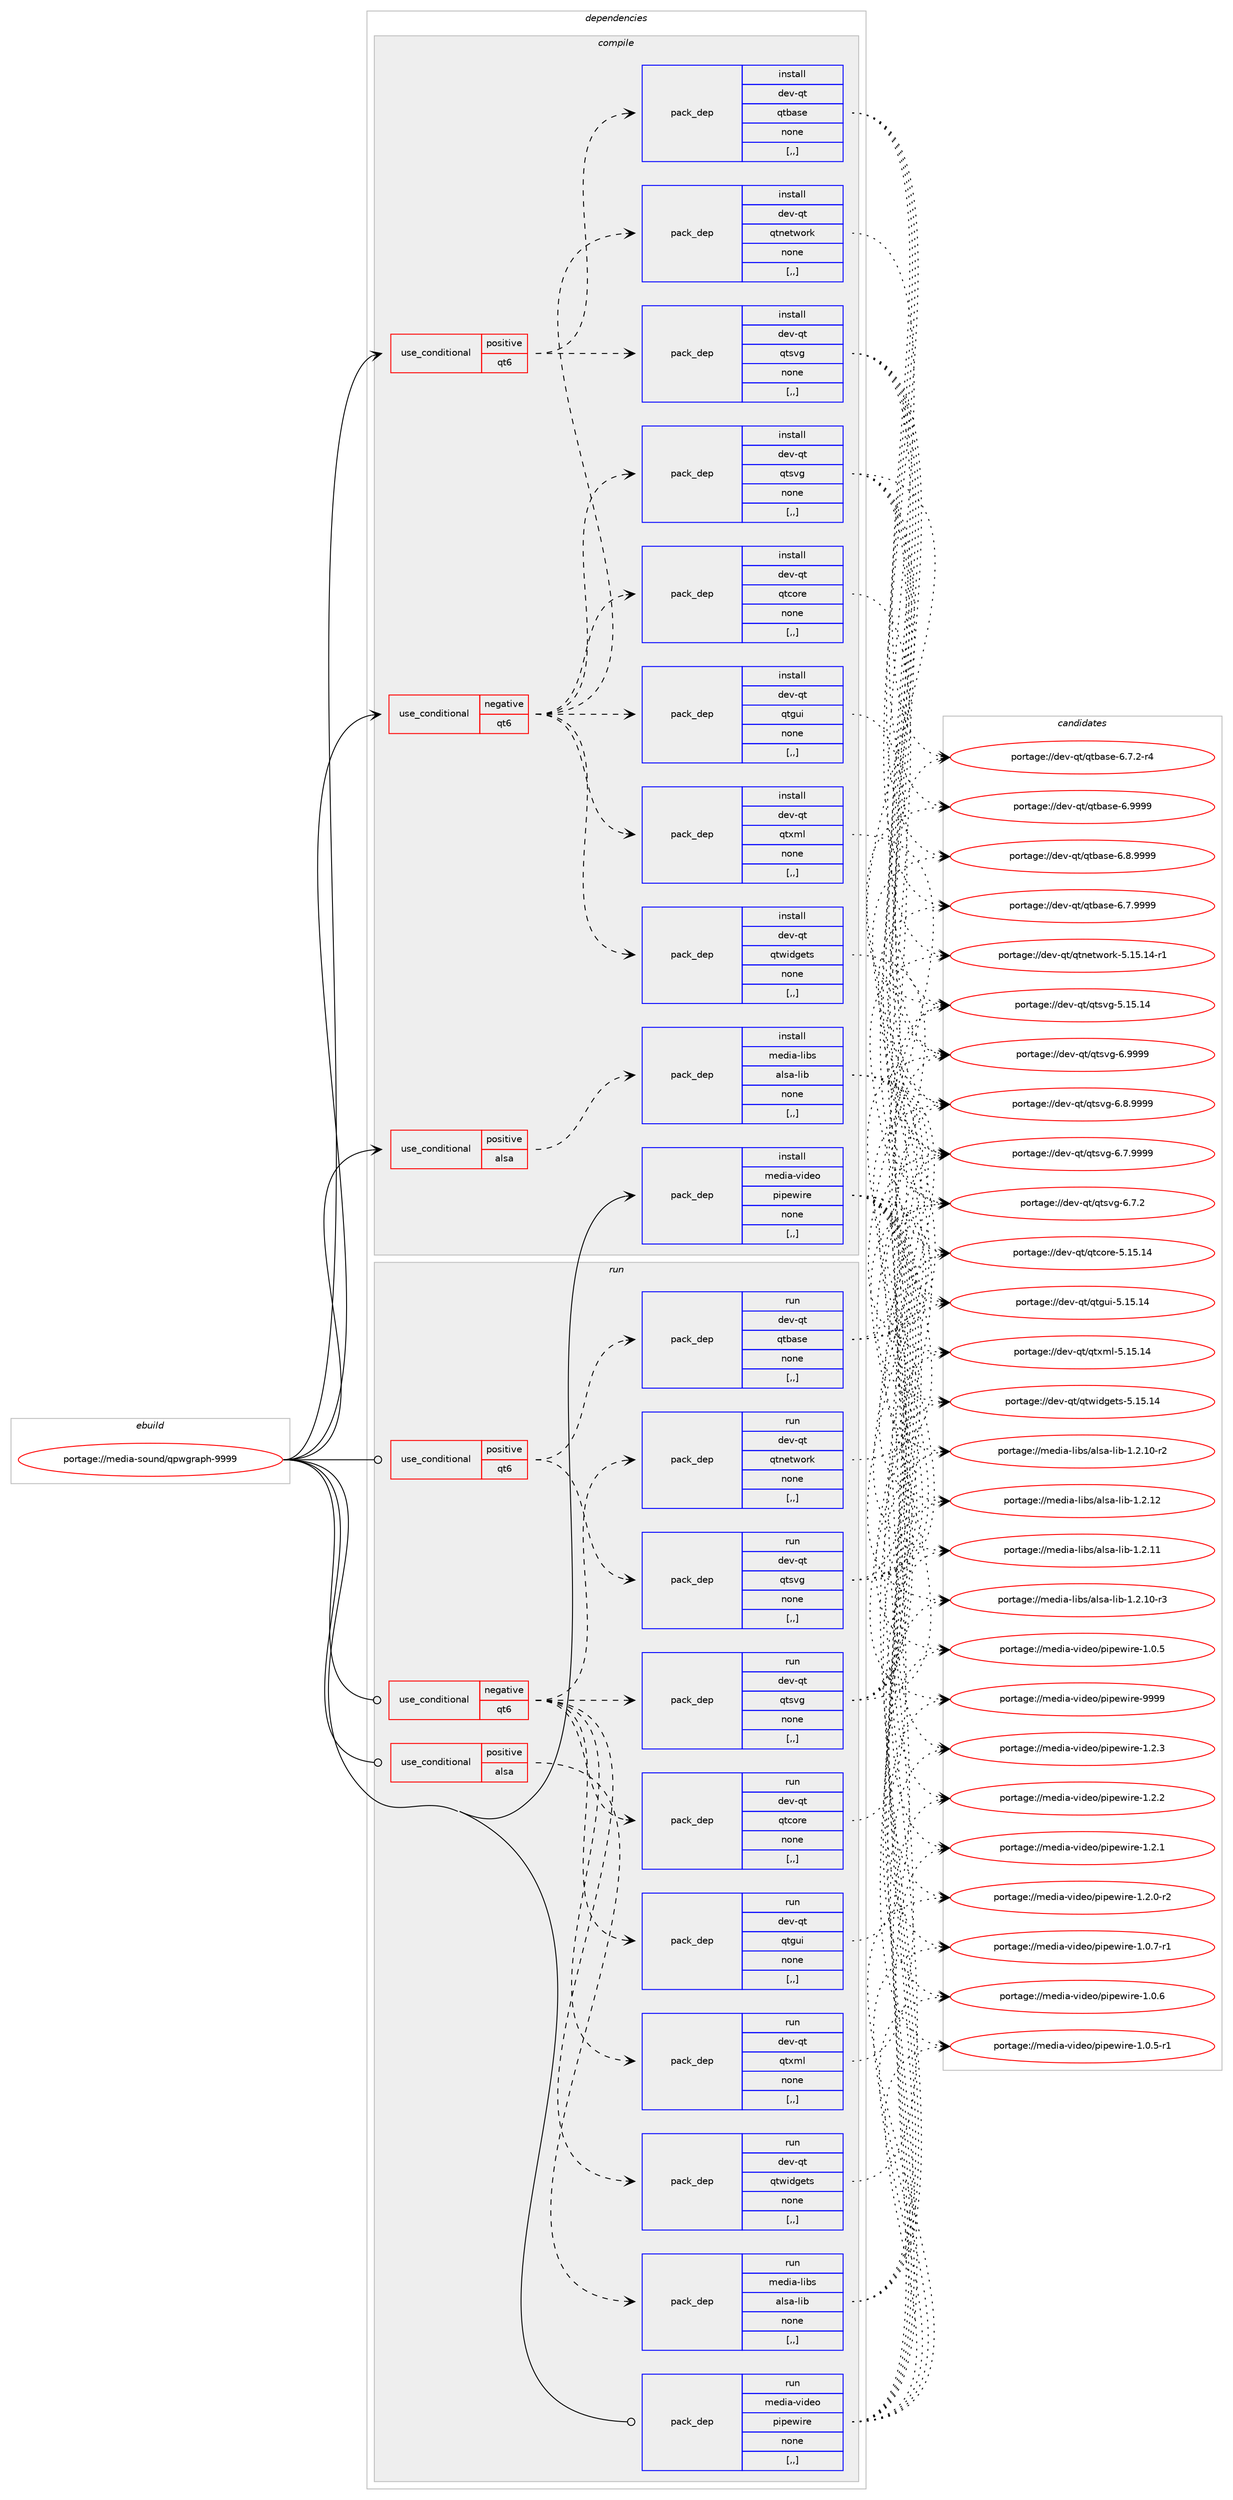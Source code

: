 digraph prolog {

# *************
# Graph options
# *************

newrank=true;
concentrate=true;
compound=true;
graph [rankdir=LR,fontname=Helvetica,fontsize=10,ranksep=1.5];#, ranksep=2.5, nodesep=0.2];
edge  [arrowhead=vee];
node  [fontname=Helvetica,fontsize=10];

# **********
# The ebuild
# **********

subgraph cluster_leftcol {
color=gray;
label=<<i>ebuild</i>>;
id [label="portage://media-sound/qpwgraph-9999", color=red, width=4, href="../media-sound/qpwgraph-9999.svg"];
}

# ****************
# The dependencies
# ****************

subgraph cluster_midcol {
color=gray;
label=<<i>dependencies</i>>;
subgraph cluster_compile {
fillcolor="#eeeeee";
style=filled;
label=<<i>compile</i>>;
subgraph cond214917 {
dependency830755 [label=<<TABLE BORDER="0" CELLBORDER="1" CELLSPACING="0" CELLPADDING="4"><TR><TD ROWSPAN="3" CELLPADDING="10">use_conditional</TD></TR><TR><TD>negative</TD></TR><TR><TD>qt6</TD></TR></TABLE>>, shape=none, color=red];
subgraph pack609597 {
dependency830756 [label=<<TABLE BORDER="0" CELLBORDER="1" CELLSPACING="0" CELLPADDING="4" WIDTH="220"><TR><TD ROWSPAN="6" CELLPADDING="30">pack_dep</TD></TR><TR><TD WIDTH="110">install</TD></TR><TR><TD>dev-qt</TD></TR><TR><TD>qtcore</TD></TR><TR><TD>none</TD></TR><TR><TD>[,,]</TD></TR></TABLE>>, shape=none, color=blue];
}
dependency830755:e -> dependency830756:w [weight=20,style="dashed",arrowhead="vee"];
subgraph pack609598 {
dependency830757 [label=<<TABLE BORDER="0" CELLBORDER="1" CELLSPACING="0" CELLPADDING="4" WIDTH="220"><TR><TD ROWSPAN="6" CELLPADDING="30">pack_dep</TD></TR><TR><TD WIDTH="110">install</TD></TR><TR><TD>dev-qt</TD></TR><TR><TD>qtgui</TD></TR><TR><TD>none</TD></TR><TR><TD>[,,]</TD></TR></TABLE>>, shape=none, color=blue];
}
dependency830755:e -> dependency830757:w [weight=20,style="dashed",arrowhead="vee"];
subgraph pack609599 {
dependency830758 [label=<<TABLE BORDER="0" CELLBORDER="1" CELLSPACING="0" CELLPADDING="4" WIDTH="220"><TR><TD ROWSPAN="6" CELLPADDING="30">pack_dep</TD></TR><TR><TD WIDTH="110">install</TD></TR><TR><TD>dev-qt</TD></TR><TR><TD>qtnetwork</TD></TR><TR><TD>none</TD></TR><TR><TD>[,,]</TD></TR></TABLE>>, shape=none, color=blue];
}
dependency830755:e -> dependency830758:w [weight=20,style="dashed",arrowhead="vee"];
subgraph pack609600 {
dependency830759 [label=<<TABLE BORDER="0" CELLBORDER="1" CELLSPACING="0" CELLPADDING="4" WIDTH="220"><TR><TD ROWSPAN="6" CELLPADDING="30">pack_dep</TD></TR><TR><TD WIDTH="110">install</TD></TR><TR><TD>dev-qt</TD></TR><TR><TD>qtsvg</TD></TR><TR><TD>none</TD></TR><TR><TD>[,,]</TD></TR></TABLE>>, shape=none, color=blue];
}
dependency830755:e -> dependency830759:w [weight=20,style="dashed",arrowhead="vee"];
subgraph pack609601 {
dependency830760 [label=<<TABLE BORDER="0" CELLBORDER="1" CELLSPACING="0" CELLPADDING="4" WIDTH="220"><TR><TD ROWSPAN="6" CELLPADDING="30">pack_dep</TD></TR><TR><TD WIDTH="110">install</TD></TR><TR><TD>dev-qt</TD></TR><TR><TD>qtwidgets</TD></TR><TR><TD>none</TD></TR><TR><TD>[,,]</TD></TR></TABLE>>, shape=none, color=blue];
}
dependency830755:e -> dependency830760:w [weight=20,style="dashed",arrowhead="vee"];
subgraph pack609602 {
dependency830761 [label=<<TABLE BORDER="0" CELLBORDER="1" CELLSPACING="0" CELLPADDING="4" WIDTH="220"><TR><TD ROWSPAN="6" CELLPADDING="30">pack_dep</TD></TR><TR><TD WIDTH="110">install</TD></TR><TR><TD>dev-qt</TD></TR><TR><TD>qtxml</TD></TR><TR><TD>none</TD></TR><TR><TD>[,,]</TD></TR></TABLE>>, shape=none, color=blue];
}
dependency830755:e -> dependency830761:w [weight=20,style="dashed",arrowhead="vee"];
}
id:e -> dependency830755:w [weight=20,style="solid",arrowhead="vee"];
subgraph cond214918 {
dependency830762 [label=<<TABLE BORDER="0" CELLBORDER="1" CELLSPACING="0" CELLPADDING="4"><TR><TD ROWSPAN="3" CELLPADDING="10">use_conditional</TD></TR><TR><TD>positive</TD></TR><TR><TD>alsa</TD></TR></TABLE>>, shape=none, color=red];
subgraph pack609603 {
dependency830763 [label=<<TABLE BORDER="0" CELLBORDER="1" CELLSPACING="0" CELLPADDING="4" WIDTH="220"><TR><TD ROWSPAN="6" CELLPADDING="30">pack_dep</TD></TR><TR><TD WIDTH="110">install</TD></TR><TR><TD>media-libs</TD></TR><TR><TD>alsa-lib</TD></TR><TR><TD>none</TD></TR><TR><TD>[,,]</TD></TR></TABLE>>, shape=none, color=blue];
}
dependency830762:e -> dependency830763:w [weight=20,style="dashed",arrowhead="vee"];
}
id:e -> dependency830762:w [weight=20,style="solid",arrowhead="vee"];
subgraph cond214919 {
dependency830764 [label=<<TABLE BORDER="0" CELLBORDER="1" CELLSPACING="0" CELLPADDING="4"><TR><TD ROWSPAN="3" CELLPADDING="10">use_conditional</TD></TR><TR><TD>positive</TD></TR><TR><TD>qt6</TD></TR></TABLE>>, shape=none, color=red];
subgraph pack609604 {
dependency830765 [label=<<TABLE BORDER="0" CELLBORDER="1" CELLSPACING="0" CELLPADDING="4" WIDTH="220"><TR><TD ROWSPAN="6" CELLPADDING="30">pack_dep</TD></TR><TR><TD WIDTH="110">install</TD></TR><TR><TD>dev-qt</TD></TR><TR><TD>qtbase</TD></TR><TR><TD>none</TD></TR><TR><TD>[,,]</TD></TR></TABLE>>, shape=none, color=blue];
}
dependency830764:e -> dependency830765:w [weight=20,style="dashed",arrowhead="vee"];
subgraph pack609605 {
dependency830766 [label=<<TABLE BORDER="0" CELLBORDER="1" CELLSPACING="0" CELLPADDING="4" WIDTH="220"><TR><TD ROWSPAN="6" CELLPADDING="30">pack_dep</TD></TR><TR><TD WIDTH="110">install</TD></TR><TR><TD>dev-qt</TD></TR><TR><TD>qtsvg</TD></TR><TR><TD>none</TD></TR><TR><TD>[,,]</TD></TR></TABLE>>, shape=none, color=blue];
}
dependency830764:e -> dependency830766:w [weight=20,style="dashed",arrowhead="vee"];
}
id:e -> dependency830764:w [weight=20,style="solid",arrowhead="vee"];
subgraph pack609606 {
dependency830767 [label=<<TABLE BORDER="0" CELLBORDER="1" CELLSPACING="0" CELLPADDING="4" WIDTH="220"><TR><TD ROWSPAN="6" CELLPADDING="30">pack_dep</TD></TR><TR><TD WIDTH="110">install</TD></TR><TR><TD>media-video</TD></TR><TR><TD>pipewire</TD></TR><TR><TD>none</TD></TR><TR><TD>[,,]</TD></TR></TABLE>>, shape=none, color=blue];
}
id:e -> dependency830767:w [weight=20,style="solid",arrowhead="vee"];
}
subgraph cluster_compileandrun {
fillcolor="#eeeeee";
style=filled;
label=<<i>compile and run</i>>;
}
subgraph cluster_run {
fillcolor="#eeeeee";
style=filled;
label=<<i>run</i>>;
subgraph cond214920 {
dependency830768 [label=<<TABLE BORDER="0" CELLBORDER="1" CELLSPACING="0" CELLPADDING="4"><TR><TD ROWSPAN="3" CELLPADDING="10">use_conditional</TD></TR><TR><TD>negative</TD></TR><TR><TD>qt6</TD></TR></TABLE>>, shape=none, color=red];
subgraph pack609607 {
dependency830769 [label=<<TABLE BORDER="0" CELLBORDER="1" CELLSPACING="0" CELLPADDING="4" WIDTH="220"><TR><TD ROWSPAN="6" CELLPADDING="30">pack_dep</TD></TR><TR><TD WIDTH="110">run</TD></TR><TR><TD>dev-qt</TD></TR><TR><TD>qtcore</TD></TR><TR><TD>none</TD></TR><TR><TD>[,,]</TD></TR></TABLE>>, shape=none, color=blue];
}
dependency830768:e -> dependency830769:w [weight=20,style="dashed",arrowhead="vee"];
subgraph pack609608 {
dependency830770 [label=<<TABLE BORDER="0" CELLBORDER="1" CELLSPACING="0" CELLPADDING="4" WIDTH="220"><TR><TD ROWSPAN="6" CELLPADDING="30">pack_dep</TD></TR><TR><TD WIDTH="110">run</TD></TR><TR><TD>dev-qt</TD></TR><TR><TD>qtgui</TD></TR><TR><TD>none</TD></TR><TR><TD>[,,]</TD></TR></TABLE>>, shape=none, color=blue];
}
dependency830768:e -> dependency830770:w [weight=20,style="dashed",arrowhead="vee"];
subgraph pack609609 {
dependency830771 [label=<<TABLE BORDER="0" CELLBORDER="1" CELLSPACING="0" CELLPADDING="4" WIDTH="220"><TR><TD ROWSPAN="6" CELLPADDING="30">pack_dep</TD></TR><TR><TD WIDTH="110">run</TD></TR><TR><TD>dev-qt</TD></TR><TR><TD>qtnetwork</TD></TR><TR><TD>none</TD></TR><TR><TD>[,,]</TD></TR></TABLE>>, shape=none, color=blue];
}
dependency830768:e -> dependency830771:w [weight=20,style="dashed",arrowhead="vee"];
subgraph pack609610 {
dependency830772 [label=<<TABLE BORDER="0" CELLBORDER="1" CELLSPACING="0" CELLPADDING="4" WIDTH="220"><TR><TD ROWSPAN="6" CELLPADDING="30">pack_dep</TD></TR><TR><TD WIDTH="110">run</TD></TR><TR><TD>dev-qt</TD></TR><TR><TD>qtsvg</TD></TR><TR><TD>none</TD></TR><TR><TD>[,,]</TD></TR></TABLE>>, shape=none, color=blue];
}
dependency830768:e -> dependency830772:w [weight=20,style="dashed",arrowhead="vee"];
subgraph pack609611 {
dependency830773 [label=<<TABLE BORDER="0" CELLBORDER="1" CELLSPACING="0" CELLPADDING="4" WIDTH="220"><TR><TD ROWSPAN="6" CELLPADDING="30">pack_dep</TD></TR><TR><TD WIDTH="110">run</TD></TR><TR><TD>dev-qt</TD></TR><TR><TD>qtwidgets</TD></TR><TR><TD>none</TD></TR><TR><TD>[,,]</TD></TR></TABLE>>, shape=none, color=blue];
}
dependency830768:e -> dependency830773:w [weight=20,style="dashed",arrowhead="vee"];
subgraph pack609612 {
dependency830774 [label=<<TABLE BORDER="0" CELLBORDER="1" CELLSPACING="0" CELLPADDING="4" WIDTH="220"><TR><TD ROWSPAN="6" CELLPADDING="30">pack_dep</TD></TR><TR><TD WIDTH="110">run</TD></TR><TR><TD>dev-qt</TD></TR><TR><TD>qtxml</TD></TR><TR><TD>none</TD></TR><TR><TD>[,,]</TD></TR></TABLE>>, shape=none, color=blue];
}
dependency830768:e -> dependency830774:w [weight=20,style="dashed",arrowhead="vee"];
}
id:e -> dependency830768:w [weight=20,style="solid",arrowhead="odot"];
subgraph cond214921 {
dependency830775 [label=<<TABLE BORDER="0" CELLBORDER="1" CELLSPACING="0" CELLPADDING="4"><TR><TD ROWSPAN="3" CELLPADDING="10">use_conditional</TD></TR><TR><TD>positive</TD></TR><TR><TD>alsa</TD></TR></TABLE>>, shape=none, color=red];
subgraph pack609613 {
dependency830776 [label=<<TABLE BORDER="0" CELLBORDER="1" CELLSPACING="0" CELLPADDING="4" WIDTH="220"><TR><TD ROWSPAN="6" CELLPADDING="30">pack_dep</TD></TR><TR><TD WIDTH="110">run</TD></TR><TR><TD>media-libs</TD></TR><TR><TD>alsa-lib</TD></TR><TR><TD>none</TD></TR><TR><TD>[,,]</TD></TR></TABLE>>, shape=none, color=blue];
}
dependency830775:e -> dependency830776:w [weight=20,style="dashed",arrowhead="vee"];
}
id:e -> dependency830775:w [weight=20,style="solid",arrowhead="odot"];
subgraph cond214922 {
dependency830777 [label=<<TABLE BORDER="0" CELLBORDER="1" CELLSPACING="0" CELLPADDING="4"><TR><TD ROWSPAN="3" CELLPADDING="10">use_conditional</TD></TR><TR><TD>positive</TD></TR><TR><TD>qt6</TD></TR></TABLE>>, shape=none, color=red];
subgraph pack609614 {
dependency830778 [label=<<TABLE BORDER="0" CELLBORDER="1" CELLSPACING="0" CELLPADDING="4" WIDTH="220"><TR><TD ROWSPAN="6" CELLPADDING="30">pack_dep</TD></TR><TR><TD WIDTH="110">run</TD></TR><TR><TD>dev-qt</TD></TR><TR><TD>qtbase</TD></TR><TR><TD>none</TD></TR><TR><TD>[,,]</TD></TR></TABLE>>, shape=none, color=blue];
}
dependency830777:e -> dependency830778:w [weight=20,style="dashed",arrowhead="vee"];
subgraph pack609615 {
dependency830779 [label=<<TABLE BORDER="0" CELLBORDER="1" CELLSPACING="0" CELLPADDING="4" WIDTH="220"><TR><TD ROWSPAN="6" CELLPADDING="30">pack_dep</TD></TR><TR><TD WIDTH="110">run</TD></TR><TR><TD>dev-qt</TD></TR><TR><TD>qtsvg</TD></TR><TR><TD>none</TD></TR><TR><TD>[,,]</TD></TR></TABLE>>, shape=none, color=blue];
}
dependency830777:e -> dependency830779:w [weight=20,style="dashed",arrowhead="vee"];
}
id:e -> dependency830777:w [weight=20,style="solid",arrowhead="odot"];
subgraph pack609616 {
dependency830780 [label=<<TABLE BORDER="0" CELLBORDER="1" CELLSPACING="0" CELLPADDING="4" WIDTH="220"><TR><TD ROWSPAN="6" CELLPADDING="30">pack_dep</TD></TR><TR><TD WIDTH="110">run</TD></TR><TR><TD>media-video</TD></TR><TR><TD>pipewire</TD></TR><TR><TD>none</TD></TR><TR><TD>[,,]</TD></TR></TABLE>>, shape=none, color=blue];
}
id:e -> dependency830780:w [weight=20,style="solid",arrowhead="odot"];
}
}

# **************
# The candidates
# **************

subgraph cluster_choices {
rank=same;
color=gray;
label=<<i>candidates</i>>;

subgraph choice609597 {
color=black;
nodesep=1;
choice1001011184511311647113116991111141014553464953464952 [label="portage://dev-qt/qtcore-5.15.14", color=red, width=4,href="../dev-qt/qtcore-5.15.14.svg"];
dependency830756:e -> choice1001011184511311647113116991111141014553464953464952:w [style=dotted,weight="100"];
}
subgraph choice609598 {
color=black;
nodesep=1;
choice10010111845113116471131161031171054553464953464952 [label="portage://dev-qt/qtgui-5.15.14", color=red, width=4,href="../dev-qt/qtgui-5.15.14.svg"];
dependency830757:e -> choice10010111845113116471131161031171054553464953464952:w [style=dotted,weight="100"];
}
subgraph choice609599 {
color=black;
nodesep=1;
choice100101118451131164711311611010111611911111410745534649534649524511449 [label="portage://dev-qt/qtnetwork-5.15.14-r1", color=red, width=4,href="../dev-qt/qtnetwork-5.15.14-r1.svg"];
dependency830758:e -> choice100101118451131164711311611010111611911111410745534649534649524511449:w [style=dotted,weight="100"];
}
subgraph choice609600 {
color=black;
nodesep=1;
choice100101118451131164711311611511810345544657575757 [label="portage://dev-qt/qtsvg-6.9999", color=red, width=4,href="../dev-qt/qtsvg-6.9999.svg"];
choice1001011184511311647113116115118103455446564657575757 [label="portage://dev-qt/qtsvg-6.8.9999", color=red, width=4,href="../dev-qt/qtsvg-6.8.9999.svg"];
choice1001011184511311647113116115118103455446554657575757 [label="portage://dev-qt/qtsvg-6.7.9999", color=red, width=4,href="../dev-qt/qtsvg-6.7.9999.svg"];
choice1001011184511311647113116115118103455446554650 [label="portage://dev-qt/qtsvg-6.7.2", color=red, width=4,href="../dev-qt/qtsvg-6.7.2.svg"];
choice10010111845113116471131161151181034553464953464952 [label="portage://dev-qt/qtsvg-5.15.14", color=red, width=4,href="../dev-qt/qtsvg-5.15.14.svg"];
dependency830759:e -> choice100101118451131164711311611511810345544657575757:w [style=dotted,weight="100"];
dependency830759:e -> choice1001011184511311647113116115118103455446564657575757:w [style=dotted,weight="100"];
dependency830759:e -> choice1001011184511311647113116115118103455446554657575757:w [style=dotted,weight="100"];
dependency830759:e -> choice1001011184511311647113116115118103455446554650:w [style=dotted,weight="100"];
dependency830759:e -> choice10010111845113116471131161151181034553464953464952:w [style=dotted,weight="100"];
}
subgraph choice609601 {
color=black;
nodesep=1;
choice10010111845113116471131161191051001031011161154553464953464952 [label="portage://dev-qt/qtwidgets-5.15.14", color=red, width=4,href="../dev-qt/qtwidgets-5.15.14.svg"];
dependency830760:e -> choice10010111845113116471131161191051001031011161154553464953464952:w [style=dotted,weight="100"];
}
subgraph choice609602 {
color=black;
nodesep=1;
choice10010111845113116471131161201091084553464953464952 [label="portage://dev-qt/qtxml-5.15.14", color=red, width=4,href="../dev-qt/qtxml-5.15.14.svg"];
dependency830761:e -> choice10010111845113116471131161201091084553464953464952:w [style=dotted,weight="100"];
}
subgraph choice609603 {
color=black;
nodesep=1;
choice109101100105974510810598115479710811597451081059845494650464950 [label="portage://media-libs/alsa-lib-1.2.12", color=red, width=4,href="../media-libs/alsa-lib-1.2.12.svg"];
choice109101100105974510810598115479710811597451081059845494650464949 [label="portage://media-libs/alsa-lib-1.2.11", color=red, width=4,href="../media-libs/alsa-lib-1.2.11.svg"];
choice1091011001059745108105981154797108115974510810598454946504649484511451 [label="portage://media-libs/alsa-lib-1.2.10-r3", color=red, width=4,href="../media-libs/alsa-lib-1.2.10-r3.svg"];
choice1091011001059745108105981154797108115974510810598454946504649484511450 [label="portage://media-libs/alsa-lib-1.2.10-r2", color=red, width=4,href="../media-libs/alsa-lib-1.2.10-r2.svg"];
dependency830763:e -> choice109101100105974510810598115479710811597451081059845494650464950:w [style=dotted,weight="100"];
dependency830763:e -> choice109101100105974510810598115479710811597451081059845494650464949:w [style=dotted,weight="100"];
dependency830763:e -> choice1091011001059745108105981154797108115974510810598454946504649484511451:w [style=dotted,weight="100"];
dependency830763:e -> choice1091011001059745108105981154797108115974510810598454946504649484511450:w [style=dotted,weight="100"];
}
subgraph choice609604 {
color=black;
nodesep=1;
choice1001011184511311647113116989711510145544657575757 [label="portage://dev-qt/qtbase-6.9999", color=red, width=4,href="../dev-qt/qtbase-6.9999.svg"];
choice10010111845113116471131169897115101455446564657575757 [label="portage://dev-qt/qtbase-6.8.9999", color=red, width=4,href="../dev-qt/qtbase-6.8.9999.svg"];
choice10010111845113116471131169897115101455446554657575757 [label="portage://dev-qt/qtbase-6.7.9999", color=red, width=4,href="../dev-qt/qtbase-6.7.9999.svg"];
choice100101118451131164711311698971151014554465546504511452 [label="portage://dev-qt/qtbase-6.7.2-r4", color=red, width=4,href="../dev-qt/qtbase-6.7.2-r4.svg"];
dependency830765:e -> choice1001011184511311647113116989711510145544657575757:w [style=dotted,weight="100"];
dependency830765:e -> choice10010111845113116471131169897115101455446564657575757:w [style=dotted,weight="100"];
dependency830765:e -> choice10010111845113116471131169897115101455446554657575757:w [style=dotted,weight="100"];
dependency830765:e -> choice100101118451131164711311698971151014554465546504511452:w [style=dotted,weight="100"];
}
subgraph choice609605 {
color=black;
nodesep=1;
choice100101118451131164711311611511810345544657575757 [label="portage://dev-qt/qtsvg-6.9999", color=red, width=4,href="../dev-qt/qtsvg-6.9999.svg"];
choice1001011184511311647113116115118103455446564657575757 [label="portage://dev-qt/qtsvg-6.8.9999", color=red, width=4,href="../dev-qt/qtsvg-6.8.9999.svg"];
choice1001011184511311647113116115118103455446554657575757 [label="portage://dev-qt/qtsvg-6.7.9999", color=red, width=4,href="../dev-qt/qtsvg-6.7.9999.svg"];
choice1001011184511311647113116115118103455446554650 [label="portage://dev-qt/qtsvg-6.7.2", color=red, width=4,href="../dev-qt/qtsvg-6.7.2.svg"];
choice10010111845113116471131161151181034553464953464952 [label="portage://dev-qt/qtsvg-5.15.14", color=red, width=4,href="../dev-qt/qtsvg-5.15.14.svg"];
dependency830766:e -> choice100101118451131164711311611511810345544657575757:w [style=dotted,weight="100"];
dependency830766:e -> choice1001011184511311647113116115118103455446564657575757:w [style=dotted,weight="100"];
dependency830766:e -> choice1001011184511311647113116115118103455446554657575757:w [style=dotted,weight="100"];
dependency830766:e -> choice1001011184511311647113116115118103455446554650:w [style=dotted,weight="100"];
dependency830766:e -> choice10010111845113116471131161151181034553464953464952:w [style=dotted,weight="100"];
}
subgraph choice609606 {
color=black;
nodesep=1;
choice1091011001059745118105100101111471121051121011191051141014557575757 [label="portage://media-video/pipewire-9999", color=red, width=4,href="../media-video/pipewire-9999.svg"];
choice109101100105974511810510010111147112105112101119105114101454946504651 [label="portage://media-video/pipewire-1.2.3", color=red, width=4,href="../media-video/pipewire-1.2.3.svg"];
choice109101100105974511810510010111147112105112101119105114101454946504650 [label="portage://media-video/pipewire-1.2.2", color=red, width=4,href="../media-video/pipewire-1.2.2.svg"];
choice109101100105974511810510010111147112105112101119105114101454946504649 [label="portage://media-video/pipewire-1.2.1", color=red, width=4,href="../media-video/pipewire-1.2.1.svg"];
choice1091011001059745118105100101111471121051121011191051141014549465046484511450 [label="portage://media-video/pipewire-1.2.0-r2", color=red, width=4,href="../media-video/pipewire-1.2.0-r2.svg"];
choice1091011001059745118105100101111471121051121011191051141014549464846554511449 [label="portage://media-video/pipewire-1.0.7-r1", color=red, width=4,href="../media-video/pipewire-1.0.7-r1.svg"];
choice109101100105974511810510010111147112105112101119105114101454946484654 [label="portage://media-video/pipewire-1.0.6", color=red, width=4,href="../media-video/pipewire-1.0.6.svg"];
choice1091011001059745118105100101111471121051121011191051141014549464846534511449 [label="portage://media-video/pipewire-1.0.5-r1", color=red, width=4,href="../media-video/pipewire-1.0.5-r1.svg"];
choice109101100105974511810510010111147112105112101119105114101454946484653 [label="portage://media-video/pipewire-1.0.5", color=red, width=4,href="../media-video/pipewire-1.0.5.svg"];
dependency830767:e -> choice1091011001059745118105100101111471121051121011191051141014557575757:w [style=dotted,weight="100"];
dependency830767:e -> choice109101100105974511810510010111147112105112101119105114101454946504651:w [style=dotted,weight="100"];
dependency830767:e -> choice109101100105974511810510010111147112105112101119105114101454946504650:w [style=dotted,weight="100"];
dependency830767:e -> choice109101100105974511810510010111147112105112101119105114101454946504649:w [style=dotted,weight="100"];
dependency830767:e -> choice1091011001059745118105100101111471121051121011191051141014549465046484511450:w [style=dotted,weight="100"];
dependency830767:e -> choice1091011001059745118105100101111471121051121011191051141014549464846554511449:w [style=dotted,weight="100"];
dependency830767:e -> choice109101100105974511810510010111147112105112101119105114101454946484654:w [style=dotted,weight="100"];
dependency830767:e -> choice1091011001059745118105100101111471121051121011191051141014549464846534511449:w [style=dotted,weight="100"];
dependency830767:e -> choice109101100105974511810510010111147112105112101119105114101454946484653:w [style=dotted,weight="100"];
}
subgraph choice609607 {
color=black;
nodesep=1;
choice1001011184511311647113116991111141014553464953464952 [label="portage://dev-qt/qtcore-5.15.14", color=red, width=4,href="../dev-qt/qtcore-5.15.14.svg"];
dependency830769:e -> choice1001011184511311647113116991111141014553464953464952:w [style=dotted,weight="100"];
}
subgraph choice609608 {
color=black;
nodesep=1;
choice10010111845113116471131161031171054553464953464952 [label="portage://dev-qt/qtgui-5.15.14", color=red, width=4,href="../dev-qt/qtgui-5.15.14.svg"];
dependency830770:e -> choice10010111845113116471131161031171054553464953464952:w [style=dotted,weight="100"];
}
subgraph choice609609 {
color=black;
nodesep=1;
choice100101118451131164711311611010111611911111410745534649534649524511449 [label="portage://dev-qt/qtnetwork-5.15.14-r1", color=red, width=4,href="../dev-qt/qtnetwork-5.15.14-r1.svg"];
dependency830771:e -> choice100101118451131164711311611010111611911111410745534649534649524511449:w [style=dotted,weight="100"];
}
subgraph choice609610 {
color=black;
nodesep=1;
choice100101118451131164711311611511810345544657575757 [label="portage://dev-qt/qtsvg-6.9999", color=red, width=4,href="../dev-qt/qtsvg-6.9999.svg"];
choice1001011184511311647113116115118103455446564657575757 [label="portage://dev-qt/qtsvg-6.8.9999", color=red, width=4,href="../dev-qt/qtsvg-6.8.9999.svg"];
choice1001011184511311647113116115118103455446554657575757 [label="portage://dev-qt/qtsvg-6.7.9999", color=red, width=4,href="../dev-qt/qtsvg-6.7.9999.svg"];
choice1001011184511311647113116115118103455446554650 [label="portage://dev-qt/qtsvg-6.7.2", color=red, width=4,href="../dev-qt/qtsvg-6.7.2.svg"];
choice10010111845113116471131161151181034553464953464952 [label="portage://dev-qt/qtsvg-5.15.14", color=red, width=4,href="../dev-qt/qtsvg-5.15.14.svg"];
dependency830772:e -> choice100101118451131164711311611511810345544657575757:w [style=dotted,weight="100"];
dependency830772:e -> choice1001011184511311647113116115118103455446564657575757:w [style=dotted,weight="100"];
dependency830772:e -> choice1001011184511311647113116115118103455446554657575757:w [style=dotted,weight="100"];
dependency830772:e -> choice1001011184511311647113116115118103455446554650:w [style=dotted,weight="100"];
dependency830772:e -> choice10010111845113116471131161151181034553464953464952:w [style=dotted,weight="100"];
}
subgraph choice609611 {
color=black;
nodesep=1;
choice10010111845113116471131161191051001031011161154553464953464952 [label="portage://dev-qt/qtwidgets-5.15.14", color=red, width=4,href="../dev-qt/qtwidgets-5.15.14.svg"];
dependency830773:e -> choice10010111845113116471131161191051001031011161154553464953464952:w [style=dotted,weight="100"];
}
subgraph choice609612 {
color=black;
nodesep=1;
choice10010111845113116471131161201091084553464953464952 [label="portage://dev-qt/qtxml-5.15.14", color=red, width=4,href="../dev-qt/qtxml-5.15.14.svg"];
dependency830774:e -> choice10010111845113116471131161201091084553464953464952:w [style=dotted,weight="100"];
}
subgraph choice609613 {
color=black;
nodesep=1;
choice109101100105974510810598115479710811597451081059845494650464950 [label="portage://media-libs/alsa-lib-1.2.12", color=red, width=4,href="../media-libs/alsa-lib-1.2.12.svg"];
choice109101100105974510810598115479710811597451081059845494650464949 [label="portage://media-libs/alsa-lib-1.2.11", color=red, width=4,href="../media-libs/alsa-lib-1.2.11.svg"];
choice1091011001059745108105981154797108115974510810598454946504649484511451 [label="portage://media-libs/alsa-lib-1.2.10-r3", color=red, width=4,href="../media-libs/alsa-lib-1.2.10-r3.svg"];
choice1091011001059745108105981154797108115974510810598454946504649484511450 [label="portage://media-libs/alsa-lib-1.2.10-r2", color=red, width=4,href="../media-libs/alsa-lib-1.2.10-r2.svg"];
dependency830776:e -> choice109101100105974510810598115479710811597451081059845494650464950:w [style=dotted,weight="100"];
dependency830776:e -> choice109101100105974510810598115479710811597451081059845494650464949:w [style=dotted,weight="100"];
dependency830776:e -> choice1091011001059745108105981154797108115974510810598454946504649484511451:w [style=dotted,weight="100"];
dependency830776:e -> choice1091011001059745108105981154797108115974510810598454946504649484511450:w [style=dotted,weight="100"];
}
subgraph choice609614 {
color=black;
nodesep=1;
choice1001011184511311647113116989711510145544657575757 [label="portage://dev-qt/qtbase-6.9999", color=red, width=4,href="../dev-qt/qtbase-6.9999.svg"];
choice10010111845113116471131169897115101455446564657575757 [label="portage://dev-qt/qtbase-6.8.9999", color=red, width=4,href="../dev-qt/qtbase-6.8.9999.svg"];
choice10010111845113116471131169897115101455446554657575757 [label="portage://dev-qt/qtbase-6.7.9999", color=red, width=4,href="../dev-qt/qtbase-6.7.9999.svg"];
choice100101118451131164711311698971151014554465546504511452 [label="portage://dev-qt/qtbase-6.7.2-r4", color=red, width=4,href="../dev-qt/qtbase-6.7.2-r4.svg"];
dependency830778:e -> choice1001011184511311647113116989711510145544657575757:w [style=dotted,weight="100"];
dependency830778:e -> choice10010111845113116471131169897115101455446564657575757:w [style=dotted,weight="100"];
dependency830778:e -> choice10010111845113116471131169897115101455446554657575757:w [style=dotted,weight="100"];
dependency830778:e -> choice100101118451131164711311698971151014554465546504511452:w [style=dotted,weight="100"];
}
subgraph choice609615 {
color=black;
nodesep=1;
choice100101118451131164711311611511810345544657575757 [label="portage://dev-qt/qtsvg-6.9999", color=red, width=4,href="../dev-qt/qtsvg-6.9999.svg"];
choice1001011184511311647113116115118103455446564657575757 [label="portage://dev-qt/qtsvg-6.8.9999", color=red, width=4,href="../dev-qt/qtsvg-6.8.9999.svg"];
choice1001011184511311647113116115118103455446554657575757 [label="portage://dev-qt/qtsvg-6.7.9999", color=red, width=4,href="../dev-qt/qtsvg-6.7.9999.svg"];
choice1001011184511311647113116115118103455446554650 [label="portage://dev-qt/qtsvg-6.7.2", color=red, width=4,href="../dev-qt/qtsvg-6.7.2.svg"];
choice10010111845113116471131161151181034553464953464952 [label="portage://dev-qt/qtsvg-5.15.14", color=red, width=4,href="../dev-qt/qtsvg-5.15.14.svg"];
dependency830779:e -> choice100101118451131164711311611511810345544657575757:w [style=dotted,weight="100"];
dependency830779:e -> choice1001011184511311647113116115118103455446564657575757:w [style=dotted,weight="100"];
dependency830779:e -> choice1001011184511311647113116115118103455446554657575757:w [style=dotted,weight="100"];
dependency830779:e -> choice1001011184511311647113116115118103455446554650:w [style=dotted,weight="100"];
dependency830779:e -> choice10010111845113116471131161151181034553464953464952:w [style=dotted,weight="100"];
}
subgraph choice609616 {
color=black;
nodesep=1;
choice1091011001059745118105100101111471121051121011191051141014557575757 [label="portage://media-video/pipewire-9999", color=red, width=4,href="../media-video/pipewire-9999.svg"];
choice109101100105974511810510010111147112105112101119105114101454946504651 [label="portage://media-video/pipewire-1.2.3", color=red, width=4,href="../media-video/pipewire-1.2.3.svg"];
choice109101100105974511810510010111147112105112101119105114101454946504650 [label="portage://media-video/pipewire-1.2.2", color=red, width=4,href="../media-video/pipewire-1.2.2.svg"];
choice109101100105974511810510010111147112105112101119105114101454946504649 [label="portage://media-video/pipewire-1.2.1", color=red, width=4,href="../media-video/pipewire-1.2.1.svg"];
choice1091011001059745118105100101111471121051121011191051141014549465046484511450 [label="portage://media-video/pipewire-1.2.0-r2", color=red, width=4,href="../media-video/pipewire-1.2.0-r2.svg"];
choice1091011001059745118105100101111471121051121011191051141014549464846554511449 [label="portage://media-video/pipewire-1.0.7-r1", color=red, width=4,href="../media-video/pipewire-1.0.7-r1.svg"];
choice109101100105974511810510010111147112105112101119105114101454946484654 [label="portage://media-video/pipewire-1.0.6", color=red, width=4,href="../media-video/pipewire-1.0.6.svg"];
choice1091011001059745118105100101111471121051121011191051141014549464846534511449 [label="portage://media-video/pipewire-1.0.5-r1", color=red, width=4,href="../media-video/pipewire-1.0.5-r1.svg"];
choice109101100105974511810510010111147112105112101119105114101454946484653 [label="portage://media-video/pipewire-1.0.5", color=red, width=4,href="../media-video/pipewire-1.0.5.svg"];
dependency830780:e -> choice1091011001059745118105100101111471121051121011191051141014557575757:w [style=dotted,weight="100"];
dependency830780:e -> choice109101100105974511810510010111147112105112101119105114101454946504651:w [style=dotted,weight="100"];
dependency830780:e -> choice109101100105974511810510010111147112105112101119105114101454946504650:w [style=dotted,weight="100"];
dependency830780:e -> choice109101100105974511810510010111147112105112101119105114101454946504649:w [style=dotted,weight="100"];
dependency830780:e -> choice1091011001059745118105100101111471121051121011191051141014549465046484511450:w [style=dotted,weight="100"];
dependency830780:e -> choice1091011001059745118105100101111471121051121011191051141014549464846554511449:w [style=dotted,weight="100"];
dependency830780:e -> choice109101100105974511810510010111147112105112101119105114101454946484654:w [style=dotted,weight="100"];
dependency830780:e -> choice1091011001059745118105100101111471121051121011191051141014549464846534511449:w [style=dotted,weight="100"];
dependency830780:e -> choice109101100105974511810510010111147112105112101119105114101454946484653:w [style=dotted,weight="100"];
}
}

}
